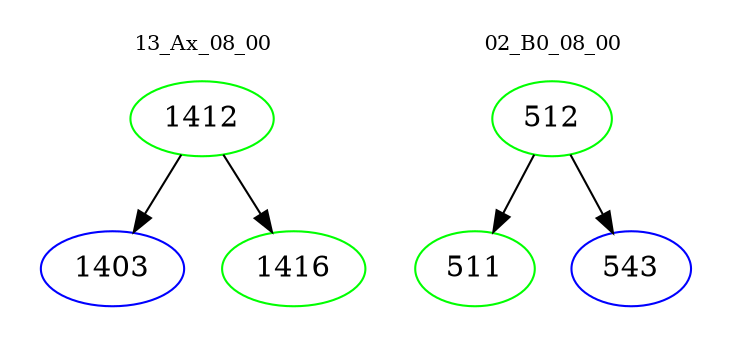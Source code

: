 digraph{
subgraph cluster_0 {
color = white
label = "13_Ax_08_00";
fontsize=10;
T0_1412 [label="1412", color="green"]
T0_1412 -> T0_1403 [color="black"]
T0_1403 [label="1403", color="blue"]
T0_1412 -> T0_1416 [color="black"]
T0_1416 [label="1416", color="green"]
}
subgraph cluster_1 {
color = white
label = "02_B0_08_00";
fontsize=10;
T1_512 [label="512", color="green"]
T1_512 -> T1_511 [color="black"]
T1_511 [label="511", color="green"]
T1_512 -> T1_543 [color="black"]
T1_543 [label="543", color="blue"]
}
}
